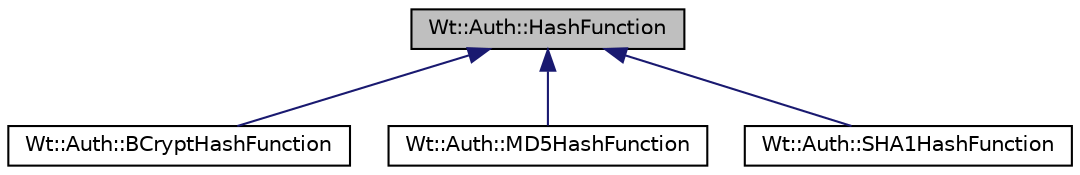 digraph "Wt::Auth::HashFunction"
{
 // LATEX_PDF_SIZE
  edge [fontname="Helvetica",fontsize="10",labelfontname="Helvetica",labelfontsize="10"];
  node [fontname="Helvetica",fontsize="10",shape=record];
  Node1 [label="Wt::Auth::HashFunction",height=0.2,width=0.4,color="black", fillcolor="grey75", style="filled", fontcolor="black",tooltip="An abstract cryptographic hash function interface."];
  Node1 -> Node2 [dir="back",color="midnightblue",fontsize="10",style="solid",fontname="Helvetica"];
  Node2 [label="Wt::Auth::BCryptHashFunction",height=0.2,width=0.4,color="black", fillcolor="white", style="filled",URL="$classWt_1_1Auth_1_1BCryptHashFunction.html",tooltip="An cryptographic hash function that implements bcrypt."];
  Node1 -> Node3 [dir="back",color="midnightblue",fontsize="10",style="solid",fontname="Helvetica"];
  Node3 [label="Wt::Auth::MD5HashFunction",height=0.2,width=0.4,color="black", fillcolor="white", style="filled",URL="$classWt_1_1Auth_1_1MD5HashFunction.html",tooltip="A cryptograhpic hash function implemented using MD5."];
  Node1 -> Node4 [dir="back",color="midnightblue",fontsize="10",style="solid",fontname="Helvetica"];
  Node4 [label="Wt::Auth::SHA1HashFunction",height=0.2,width=0.4,color="black", fillcolor="white", style="filled",URL="$classWt_1_1Auth_1_1SHA1HashFunction.html",tooltip="A cryptographic hash function implemented using SHA1."];
}
